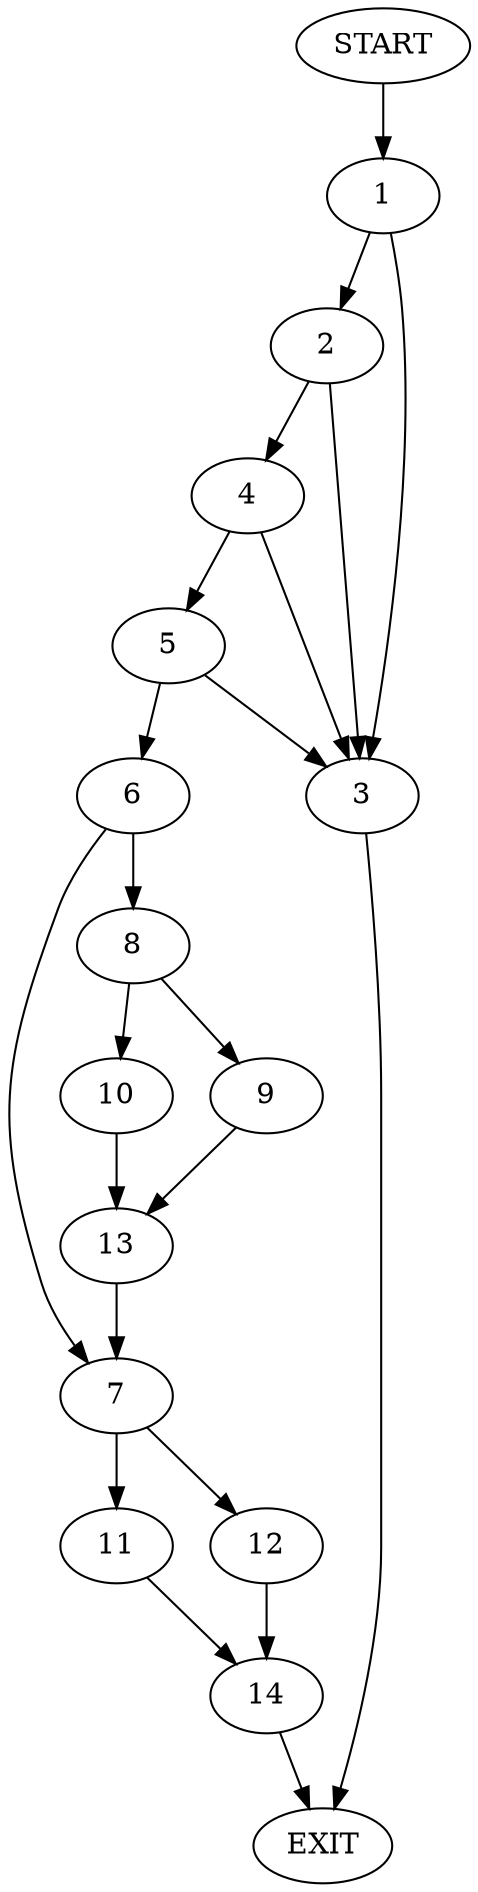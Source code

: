 digraph {
0 [label="START"]
15 [label="EXIT"]
0 -> 1
1 -> 2
1 -> 3
2 -> 4
2 -> 3
3 -> 15
4 -> 5
4 -> 3
5 -> 6
5 -> 3
6 -> 7
6 -> 8
8 -> 9
8 -> 10
7 -> 11
7 -> 12
9 -> 13
10 -> 13
13 -> 7
11 -> 14
12 -> 14
14 -> 15
}

